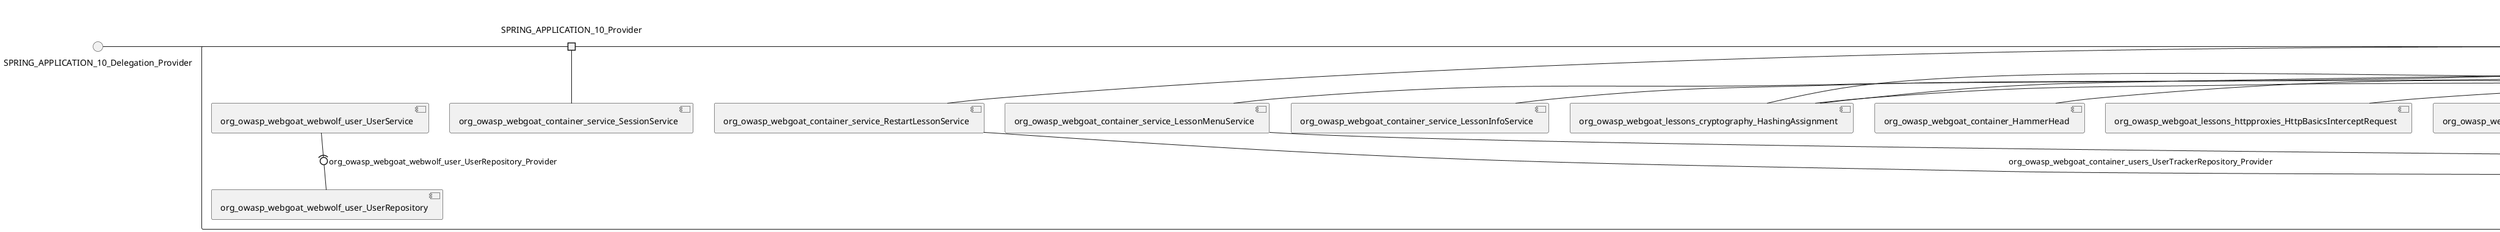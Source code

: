@startuml
skinparam fixCircleLabelOverlapping true
skinparam componentStyle uml2
() SPRING_APPLICATION_10_Delegation_Provider
() SPRING_APPLICATION_11_Delegation_Provider
() SPRING_APPLICATION_12_Delegation_Provider
() SPRING_APPLICATION_13_Delegation_Provider
() SPRING_APPLICATION_14_Delegation_Provider
() SPRING_APPLICATION_15_Delegation_Provider
() SPRING_APPLICATION_16_Delegation_Provider
() SPRING_APPLICATION_2_Delegation_Provider
() SPRING_APPLICATION_3_Delegation_Provider
() SPRING_APPLICATION_4_Delegation_Provider
() SPRING_APPLICATION_5_Delegation_Provider
() SPRING_APPLICATION_6_Delegation_Provider
() SPRING_APPLICATION_7_Delegation_Provider
() SPRING_APPLICATION_8_Delegation_Provider
() SPRING_APPLICATION_9_Delegation_Provider
() SPRING_APPLICATION_BypassRestrictions_FieldRestrictions_POST_Delegation_Provider
() SPRING_APPLICATION_BypassRestrictions_frontendValidation_POST_Delegation_Provider
() SPRING_APPLICATION_ChromeDevTools_dummy_POST_Delegation_Provider
() SPRING_APPLICATION_ChromeDevTools_network_POST_Delegation_Provider
() SPRING_APPLICATION_CrossSiteScriptingStored_stored_xss_POST_Delegation_Provider
() SPRING_APPLICATION_CrossSiteScriptingStored_stored_xss_follow_up_POST_Delegation_Provider
() SPRING_APPLICATION_CrossSiteScripting_attack1_POST_Delegation_Provider
() SPRING_APPLICATION_CrossSiteScripting_attack3_POST_Delegation_Provider
() SPRING_APPLICATION_CrossSiteScripting_attack4_POST_Delegation_Provider
() SPRING_APPLICATION_CrossSiteScripting_attack5a_GET_Delegation_Provider
() SPRING_APPLICATION_CrossSiteScripting_attack6a_POST_Delegation_Provider
() SPRING_APPLICATION_CrossSiteScripting_dom_follow_up_POST_Delegation_Provider
() SPRING_APPLICATION_CrossSiteScripting_phone_home_xss_POST_Delegation_Provider
() SPRING_APPLICATION_CrossSiteScripting_quiz_GET_POST_Delegation_Provider
() SPRING_APPLICATION_Delegation_Provider
() SPRING_APPLICATION_GET_10_Delegation_Provider
() SPRING_APPLICATION_GET_11_Delegation_Provider
() SPRING_APPLICATION_GET_2_Delegation_Provider
() SPRING_APPLICATION_GET_3_Delegation_Provider
() SPRING_APPLICATION_GET_4_Delegation_Provider
() SPRING_APPLICATION_GET_5_Delegation_Provider
() SPRING_APPLICATION_GET_6_Delegation_Provider
() SPRING_APPLICATION_GET_7_Delegation_Provider
() SPRING_APPLICATION_GET_8_Delegation_Provider
() SPRING_APPLICATION_GET_9_Delegation_Provider
() SPRING_APPLICATION_GET_Delegation_Provider
() SPRING_APPLICATION_HtmlTampering_task_POST_Delegation_Provider
() SPRING_APPLICATION_HttpBasics_attack1_POST_Delegation_Provider
() SPRING_APPLICATION_HttpBasics_attack2_POST_Delegation_Provider
() SPRING_APPLICATION_IDOR_diff_attributes_POST_Delegation_Provider
() SPRING_APPLICATION_IDOR_login_POST_Delegation_Provider
() SPRING_APPLICATION_IDOR_profile_alt_path_POST_Delegation_Provider
() SPRING_APPLICATION_InsecureDeserialization_task_POST_Delegation_Provider
() SPRING_APPLICATION_InsecureLogin_Delegation_Provider
() SPRING_APPLICATION_JWT_decode_POST_Delegation_Provider
() SPRING_APPLICATION_JWT_jku_Delegation_Provider
() SPRING_APPLICATION_JWT_kid_Delegation_Provider
() SPRING_APPLICATION_JWT_quiz_GET_POST_Delegation_Provider
() SPRING_APPLICATION_JWT_refresh_Delegation_Provider
() SPRING_APPLICATION_JWT_secret_POST_Delegation_Provider
() SPRING_APPLICATION_JWT_votings_Delegation_Provider
() SPRING_APPLICATION_LogSpoofing_log_bleeding_POST_Delegation_Provider
() SPRING_APPLICATION_LogSpoofing_log_spoofing_POST_Delegation_Provider
() SPRING_APPLICATION_POST_10_Delegation_Provider
() SPRING_APPLICATION_POST_11_Delegation_Provider
() SPRING_APPLICATION_POST_12_Delegation_Provider
() SPRING_APPLICATION_POST_13_Delegation_Provider
() SPRING_APPLICATION_POST_14_Delegation_Provider
() SPRING_APPLICATION_POST_15_Delegation_Provider
() SPRING_APPLICATION_POST_16_Delegation_Provider
() SPRING_APPLICATION_POST_17_Delegation_Provider
() SPRING_APPLICATION_POST_18_Delegation_Provider
() SPRING_APPLICATION_POST_2_Delegation_Provider
() SPRING_APPLICATION_POST_3_Delegation_Provider
() SPRING_APPLICATION_POST_4_Delegation_Provider
() SPRING_APPLICATION_POST_5_Delegation_Provider
() SPRING_APPLICATION_POST_6_Delegation_Provider
() SPRING_APPLICATION_POST_7_Delegation_Provider
() SPRING_APPLICATION_POST_8_Delegation_Provider
() SPRING_APPLICATION_POST_9_Delegation_Provider
() SPRING_APPLICATION_POST_Delegation_Provider
() SPRING_APPLICATION_PUT_Delegation_Provider
() SPRING_APPLICATION_PasswordReset_ForgotPassword_create_password_reset_link_POST_Delegation_Provider
() SPRING_APPLICATION_PasswordReset_SecurityQuestions_POST_Delegation_Provider
() SPRING_APPLICATION_PasswordReset_reset_Delegation_Provider
() SPRING_APPLICATION_PasswordReset_simple_mail_reset_POST_Delegation_Provider
() SPRING_APPLICATION_PathTraversal_profile_picture_GET_Delegation_Provider
() SPRING_APPLICATION_PathTraversal_profile_picture_fix_GET_Delegation_Provider
() SPRING_APPLICATION_PathTraversal_profile_upload_POST_Delegation_Provider
() SPRING_APPLICATION_PathTraversal_profile_upload_fix_POST_Delegation_Provider
() SPRING_APPLICATION_PathTraversal_profile_upload_remove_user_input_POST_Delegation_Provider
() SPRING_APPLICATION_PathTraversal_random_POST_Delegation_Provider
() SPRING_APPLICATION_PathTraversal_random_picture_GET_Delegation_Provider
() SPRING_APPLICATION_PathTraversal_zip_slip_Delegation_Provider
() SPRING_APPLICATION_SSRF_task1_POST_Delegation_Provider
() SPRING_APPLICATION_SSRF_task2_POST_Delegation_Provider
() SPRING_APPLICATION_SecurePasswords_assignment_POST_Delegation_Provider
() SPRING_APPLICATION_SqlInjectionAdvanced_attack6a_POST_Delegation_Provider
() SPRING_APPLICATION_SqlInjectionAdvanced_attack6b_POST_Delegation_Provider
() SPRING_APPLICATION_SqlInjectionAdvanced_challenge_Login_POST_Delegation_Provider
() SPRING_APPLICATION_SqlInjectionAdvanced_challenge_PUT_Delegation_Provider
() SPRING_APPLICATION_SqlInjectionAdvanced_quiz_GET_POST_Delegation_Provider
() SPRING_APPLICATION_SqlInjectionMitigations_attack10a_POST_Delegation_Provider
() SPRING_APPLICATION_SqlInjectionMitigations_attack10b_POST_Delegation_Provider
() SPRING_APPLICATION_SqlInjectionMitigations_attack12a_POST_Delegation_Provider
() SPRING_APPLICATION_SqlInjectionMitigations_servers_GET_Delegation_Provider
() SPRING_APPLICATION_SqlInjection_assignment5a_POST_Delegation_Provider
() SPRING_APPLICATION_SqlInjection_assignment5b_POST_Delegation_Provider
() SPRING_APPLICATION_SqlInjection_attack10_POST_Delegation_Provider
() SPRING_APPLICATION_SqlInjection_attack2_POST_Delegation_Provider
() SPRING_APPLICATION_SqlInjection_attack3_POST_Delegation_Provider
() SPRING_APPLICATION_SqlInjection_attack4_POST_Delegation_Provider
() SPRING_APPLICATION_SqlInjection_attack5_POST_Delegation_Provider
() SPRING_APPLICATION_SqlInjection_attack8_POST_Delegation_Provider
() SPRING_APPLICATION_SqlInjection_attack9_POST_Delegation_Provider
() SPRING_APPLICATION_SqlOnlyInputValidationOnKeywords_attack_POST_Delegation_Provider
() SPRING_APPLICATION_SqlOnlyInputValidation_attack_POST_Delegation_Provider
() SPRING_APPLICATION_VulnerableComponents_attack1_POST_Delegation_Provider
() SPRING_APPLICATION_WebWolf_GET_Delegation_Provider
() SPRING_APPLICATION_WebWolf_landing_Delegation_Provider
() SPRING_APPLICATION_WebWolf_mail_Delegation_Provider
() SPRING_APPLICATION_challenge_1_POST_Delegation_Provider
() SPRING_APPLICATION_challenge_5_POST_Delegation_Provider
() SPRING_APPLICATION_challenge_7_Delegation_Provider
() SPRING_APPLICATION_challenge_8_Delegation_Provider
() SPRING_APPLICATION_challenge_logo_Delegation_Provider
() SPRING_APPLICATION_cia_quiz_GET_POST_Delegation_Provider
() SPRING_APPLICATION_clientSideFiltering_attack1_POST_Delegation_Provider
() SPRING_APPLICATION_clientSideFiltering_challenge_store_coupons_GET_Delegation_Provider
() SPRING_APPLICATION_clientSideFiltering_getItForFree_POST_Delegation_Provider
() SPRING_APPLICATION_clientSideFiltering_salaries_GET_Delegation_Provider
() SPRING_APPLICATION_crypto_encoding_basic_auth_POST_Delegation_Provider
() SPRING_APPLICATION_crypto_encoding_xor_POST_Delegation_Provider
() SPRING_APPLICATION_crypto_hashing_POST_Delegation_Provider
() SPRING_APPLICATION_crypto_secure_defaults_POST_Delegation_Provider
() SPRING_APPLICATION_crypto_signing_verify_POST_Delegation_Provider
() SPRING_APPLICATION_csrf_feedback_message_POST_Delegation_Provider
() SPRING_APPLICATION_csrf_review_POST_Delegation_Provider
() SPRING_APPLICATION_files_GET_Delegation_Provider
() SPRING_APPLICATION_fileupload_POST_Delegation_Provider
() SPRING_APPLICATION_jwt_Delegation_Provider
() SPRING_APPLICATION_landing_Delegation_Provider
() SPRING_APPLICATION_lesson_template_Delegation_Provider
() SPRING_APPLICATION_login_oauth_mvc_GET_Delegation_Provider
() SPRING_APPLICATION_mail_DELETE_GET_POST_Delegation_Provider
() SPRING_APPLICATION_register_mvc_POST_Delegation_Provider
() SPRING_APPLICATION_registration_GET_Delegation_Provider
() SPRING_APPLICATION_requests_GET_Delegation_Provider
() SPRING_APPLICATION_scoreboard_data_GET_Delegation_Provider
() SPRING_APPLICATION_server_directory_GET_Delegation_Provider
() SPRING_APPLICATION_service_debug_labels_mvc_Delegation_Provider
() SPRING_APPLICATION_service_lessonoverview_mvc_Delegation_Provider
() SPRING_APPLICATION_xxe_comments_GET_Delegation_Provider
rectangle System {
[org_owasp_webgoat_container_HammerHead] [[webgoat-webgoat.repository#_o-WkUiYGEe-NUf7Gi0VaoA]]
[org_owasp_webgoat_container_WebWolfRedirect] [[webgoat-webgoat.repository#_o-WkUiYGEe-NUf7Gi0VaoA]]
[org_owasp_webgoat_container_controller_StartLesson] [[webgoat-webgoat.repository#_o-WkUiYGEe-NUf7Gi0VaoA]]
[org_owasp_webgoat_container_controller_Welcome] [[webgoat-webgoat.repository#_o-WkUiYGEe-NUf7Gi0VaoA]]
[org_owasp_webgoat_container_i18n_PluginMessages_Provider] [[webgoat-webgoat.repository#_o-WkUiYGEe-NUf7Gi0VaoA]]
[org_owasp_webgoat_container_service_EnvironmentService] [[webgoat-webgoat.repository#_o-WkUiYGEe-NUf7Gi0VaoA]]
[org_owasp_webgoat_container_service_HintService] [[webgoat-webgoat.repository#_o-WkUiYGEe-NUf7Gi0VaoA]]
[org_owasp_webgoat_container_service_LabelDebugService] [[webgoat-webgoat.repository#_o-WkUiYGEe-NUf7Gi0VaoA]]
[org_owasp_webgoat_container_service_LabelService] [[webgoat-webgoat.repository#_o-WkUiYGEe-NUf7Gi0VaoA]]
[org_owasp_webgoat_container_service_LessonInfoService] [[webgoat-webgoat.repository#_o-WkUiYGEe-NUf7Gi0VaoA]]
[org_owasp_webgoat_container_service_LessonMenuService] [[webgoat-webgoat.repository#_o-WkUiYGEe-NUf7Gi0VaoA]]
[org_owasp_webgoat_container_service_LessonProgressService] [[webgoat-webgoat.repository#_o-WkUiYGEe-NUf7Gi0VaoA]]
[org_owasp_webgoat_container_service_LessonTitleService] [[webgoat-webgoat.repository#_o-WkUiYGEe-NUf7Gi0VaoA]]
[org_owasp_webgoat_container_service_ReportCardService] [[webgoat-webgoat.repository#_o-WkUiYGEe-NUf7Gi0VaoA]]
[org_owasp_webgoat_container_service_RestartLessonService] [[webgoat-webgoat.repository#_o-WkUiYGEe-NUf7Gi0VaoA]]
[org_owasp_webgoat_container_service_SessionService] [[webgoat-webgoat.repository#_o-WkUiYGEe-NUf7Gi0VaoA]]
[org_owasp_webgoat_container_session_UserSessionData_Provider] [[webgoat-webgoat.repository#_o-WkUiYGEe-NUf7Gi0VaoA]]
[org_owasp_webgoat_container_session_WebSession_Provider] [[webgoat-webgoat.repository#_o-WkUiYGEe-NUf7Gi0VaoA]]
[org_owasp_webgoat_container_users_RegistrationController] [[webgoat-webgoat.repository#_o-WkUiYGEe-NUf7Gi0VaoA]]
[org_owasp_webgoat_container_users_Scoreboard] [[webgoat-webgoat.repository#_o-WkUiYGEe-NUf7Gi0VaoA]]
[org_owasp_webgoat_container_users_UserRepository] [[webgoat-webgoat.repository#_o-WkUiYGEe-NUf7Gi0VaoA]]
[org_owasp_webgoat_container_users_UserService] [[webgoat-webgoat.repository#_o-WkUiYGEe-NUf7Gi0VaoA]]
[org_owasp_webgoat_container_users_UserTrackerRepository] [[webgoat-webgoat.repository#_o-WkUiYGEe-NUf7Gi0VaoA]]
[org_owasp_webgoat_lessons_authbypass_VerifyAccount] [[webgoat-webgoat.repository#_o-WkUiYGEe-NUf7Gi0VaoA]]
[org_owasp_webgoat_lessons_bypassrestrictions_BypassRestrictionsFieldRestrictions] [[webgoat-webgoat.repository#_o-WkUiYGEe-NUf7Gi0VaoA]]
[org_owasp_webgoat_lessons_bypassrestrictions_BypassRestrictionsFrontendValidation] [[webgoat-webgoat.repository#_o-WkUiYGEe-NUf7Gi0VaoA]]
[org_owasp_webgoat_lessons_challenges_FlagController] [[webgoat-webgoat.repository#_o-WkUiYGEe-NUf7Gi0VaoA]]
[org_owasp_webgoat_lessons_challenges_challenge1_Assignment1] [[webgoat-webgoat.repository#_o-WkUiYGEe-NUf7Gi0VaoA]]
[org_owasp_webgoat_lessons_challenges_challenge1_ImageServlet] [[webgoat-webgoat.repository#_o-WkUiYGEe-NUf7Gi0VaoA]]
[org_owasp_webgoat_lessons_challenges_challenge5_Assignment5] [[webgoat-webgoat.repository#_o-WkUiYGEe-NUf7Gi0VaoA]]
[org_owasp_webgoat_lessons_challenges_challenge7_Assignment7] [[webgoat-webgoat.repository#_o-WkUiYGEe-NUf7Gi0VaoA]]
[org_owasp_webgoat_lessons_challenges_challenge8_Assignment8] [[webgoat-webgoat.repository#_o-WkUiYGEe-NUf7Gi0VaoA]]
[org_owasp_webgoat_lessons_chromedevtools_NetworkDummy] [[webgoat-webgoat.repository#_o-WkUiYGEe-NUf7Gi0VaoA]]
[org_owasp_webgoat_lessons_chromedevtools_NetworkLesson] [[webgoat-webgoat.repository#_o-WkUiYGEe-NUf7Gi0VaoA]]
[org_owasp_webgoat_lessons_cia_CIAQuiz] [[webgoat-webgoat.repository#_o-WkUiYGEe-NUf7Gi0VaoA]]
[org_owasp_webgoat_lessons_clientsidefiltering_ClientSideFilteringAssignment] [[webgoat-webgoat.repository#_o-WkUiYGEe-NUf7Gi0VaoA]]
[org_owasp_webgoat_lessons_clientsidefiltering_ClientSideFilteringFreeAssignment] [[webgoat-webgoat.repository#_o-WkUiYGEe-NUf7Gi0VaoA]]
[org_owasp_webgoat_lessons_clientsidefiltering_Salaries] [[webgoat-webgoat.repository#_o-WkUiYGEe-NUf7Gi0VaoA]]
[org_owasp_webgoat_lessons_clientsidefiltering_ShopEndpoint] [[webgoat-webgoat.repository#_o-WkUiYGEe-NUf7Gi0VaoA]]
[org_owasp_webgoat_lessons_cryptography_EncodingAssignment] [[webgoat-webgoat.repository#_o-WkUiYGEe-NUf7Gi0VaoA]]
[org_owasp_webgoat_lessons_cryptography_HashingAssignment] [[webgoat-webgoat.repository#_o-WkUiYGEe-NUf7Gi0VaoA]]
[org_owasp_webgoat_lessons_cryptography_SecureDefaultsAssignment] [[webgoat-webgoat.repository#_o-WkUiYGEe-NUf7Gi0VaoA]]
[org_owasp_webgoat_lessons_cryptography_SigningAssignment] [[webgoat-webgoat.repository#_o-WkUiYGEe-NUf7Gi0VaoA]]
[org_owasp_webgoat_lessons_cryptography_XOREncodingAssignment] [[webgoat-webgoat.repository#_o-WkUiYGEe-NUf7Gi0VaoA]]
[org_owasp_webgoat_lessons_csrf_CSRFConfirmFlag1] [[webgoat-webgoat.repository#_o-WkUiYGEe-NUf7Gi0VaoA]]
[org_owasp_webgoat_lessons_csrf_CSRFFeedback] [[webgoat-webgoat.repository#_o-WkUiYGEe-NUf7Gi0VaoA]]
[org_owasp_webgoat_lessons_csrf_CSRFGetFlag] [[webgoat-webgoat.repository#_o-WkUiYGEe-NUf7Gi0VaoA]]
[org_owasp_webgoat_lessons_csrf_CSRFLogin] [[webgoat-webgoat.repository#_o-WkUiYGEe-NUf7Gi0VaoA]]
[org_owasp_webgoat_lessons_csrf_ForgedReviews] [[webgoat-webgoat.repository#_o-WkUiYGEe-NUf7Gi0VaoA]]
[org_owasp_webgoat_lessons_csrf_ObjectMapper_Provider] [[webgoat-webgoat.repository#_o-WkUiYGEe-NUf7Gi0VaoA]]
[org_owasp_webgoat_lessons_deserialization_InsecureDeserializationTask] [[webgoat-webgoat.repository#_o-WkUiYGEe-NUf7Gi0VaoA]]
[org_owasp_webgoat_lessons_hijacksession_HijackSessionAssignment] [[webgoat-webgoat.repository#_o-WkUiYGEe-NUf7Gi0VaoA]]
[org_owasp_webgoat_lessons_hijacksession_cas_HijackSessionAuthenticationProvider] [[webgoat-webgoat.repository#_o-WkUiYGEe-NUf7Gi0VaoA]]
[org_owasp_webgoat_lessons_htmltampering_HtmlTamperingTask] [[webgoat-webgoat.repository#_o-WkUiYGEe-NUf7Gi0VaoA]]
[org_owasp_webgoat_lessons_httpbasics_HttpBasicsLesson] [[webgoat-webgoat.repository#_o-WkUiYGEe-NUf7Gi0VaoA]]
[org_owasp_webgoat_lessons_httpbasics_HttpBasicsQuiz] [[webgoat-webgoat.repository#_o-WkUiYGEe-NUf7Gi0VaoA]]
[org_owasp_webgoat_lessons_httpproxies_HttpBasicsInterceptRequest] [[webgoat-webgoat.repository#_o-WkUiYGEe-NUf7Gi0VaoA]]
[org_owasp_webgoat_lessons_idor_IDORDiffAttributes] [[webgoat-webgoat.repository#_o-WkUiYGEe-NUf7Gi0VaoA]]
[org_owasp_webgoat_lessons_idor_IDOREditOtherProfile] [[webgoat-webgoat.repository#_o-WkUiYGEe-NUf7Gi0VaoA]]
[org_owasp_webgoat_lessons_idor_IDORLogin] [[webgoat-webgoat.repository#_o-WkUiYGEe-NUf7Gi0VaoA]]
[org_owasp_webgoat_lessons_idor_IDORViewOtherProfile] [[webgoat-webgoat.repository#_o-WkUiYGEe-NUf7Gi0VaoA]]
[org_owasp_webgoat_lessons_idor_IDORViewOwnProfile] [[webgoat-webgoat.repository#_o-WkUiYGEe-NUf7Gi0VaoA]]
[org_owasp_webgoat_lessons_idor_IDORViewOwnProfileAltUrl] [[webgoat-webgoat.repository#_o-WkUiYGEe-NUf7Gi0VaoA]]
[org_owasp_webgoat_lessons_insecurelogin_InsecureLoginTask] [[webgoat-webgoat.repository#_o-WkUiYGEe-NUf7Gi0VaoA]]
[org_owasp_webgoat_lessons_jwt_JWTDecodeEndpoint] [[webgoat-webgoat.repository#_o-WkUiYGEe-NUf7Gi0VaoA]]
[org_owasp_webgoat_lessons_jwt_JWTQuiz] [[webgoat-webgoat.repository#_o-WkUiYGEe-NUf7Gi0VaoA]]
[org_owasp_webgoat_lessons_jwt_JWTRefreshEndpoint] [[webgoat-webgoat.repository#_o-WkUiYGEe-NUf7Gi0VaoA]]
[org_owasp_webgoat_lessons_jwt_JWTSecretKeyEndpoint] [[webgoat-webgoat.repository#_o-WkUiYGEe-NUf7Gi0VaoA]]
[org_owasp_webgoat_lessons_jwt_JWTVotesEndpoint] [[webgoat-webgoat.repository#_o-WkUiYGEe-NUf7Gi0VaoA]]
[org_owasp_webgoat_lessons_jwt_claimmisuse_JWTHeaderJKUEndpoint] [[webgoat-webgoat.repository#_o-WkUiYGEe-NUf7Gi0VaoA]]
[org_owasp_webgoat_lessons_jwt_claimmisuse_JWTHeaderKIDEndpoint] [[webgoat-webgoat.repository#_o-WkUiYGEe-NUf7Gi0VaoA]]
[org_owasp_webgoat_lessons_lessontemplate_SampleAttack] [[webgoat-webgoat.repository#_o-WkUiYGEe-NUf7Gi0VaoA]]
[org_owasp_webgoat_lessons_logging_LogBleedingTask] [[webgoat-webgoat.repository#_o-WkUiYGEe-NUf7Gi0VaoA]]
[org_owasp_webgoat_lessons_logging_LogSpoofingTask] [[webgoat-webgoat.repository#_o-WkUiYGEe-NUf7Gi0VaoA]]
[org_owasp_webgoat_lessons_missingac_MissingFunctionACHiddenMenus] [[webgoat-webgoat.repository#_o-WkUiYGEe-NUf7Gi0VaoA]]
[org_owasp_webgoat_lessons_missingac_MissingFunctionACUsers] [[webgoat-webgoat.repository#_o-WkUiYGEe-NUf7Gi0VaoA]]
[org_owasp_webgoat_lessons_missingac_MissingFunctionACYourHash] [[webgoat-webgoat.repository#_o-WkUiYGEe-NUf7Gi0VaoA]]
[org_owasp_webgoat_lessons_missingac_MissingFunctionACYourHashAdmin] [[webgoat-webgoat.repository#_o-WkUiYGEe-NUf7Gi0VaoA]]
[org_owasp_webgoat_lessons_passwordreset_QuestionsAssignment] [[webgoat-webgoat.repository#_o-WkUiYGEe-NUf7Gi0VaoA]]
[org_owasp_webgoat_lessons_passwordreset_ResetLinkAssignment] [[webgoat-webgoat.repository#_o-WkUiYGEe-NUf7Gi0VaoA]]
[org_owasp_webgoat_lessons_passwordreset_ResetLinkAssignmentForgotPassword] [[webgoat-webgoat.repository#_o-WkUiYGEe-NUf7Gi0VaoA]]
[org_owasp_webgoat_lessons_passwordreset_SecurityQuestionAssignment] [[webgoat-webgoat.repository#_o-WkUiYGEe-NUf7Gi0VaoA]]
[org_owasp_webgoat_lessons_passwordreset_SimpleMailAssignment] [[webgoat-webgoat.repository#_o-WkUiYGEe-NUf7Gi0VaoA]]
[org_owasp_webgoat_lessons_passwordreset_TriedQuestions] [[webgoat-webgoat.repository#_o-WkUiYGEe-NUf7Gi0VaoA]]
[org_owasp_webgoat_lessons_pathtraversal_ProfileUpload] [[webgoat-webgoat.repository#_o-WkUiYGEe-NUf7Gi0VaoA]]
[org_owasp_webgoat_lessons_pathtraversal_ProfileUploadFix] [[webgoat-webgoat.repository#_o-WkUiYGEe-NUf7Gi0VaoA]]
[org_owasp_webgoat_lessons_pathtraversal_ProfileUploadRemoveUserInput] [[webgoat-webgoat.repository#_o-WkUiYGEe-NUf7Gi0VaoA]]
[org_owasp_webgoat_lessons_pathtraversal_ProfileUploadRetrieval] [[webgoat-webgoat.repository#_o-WkUiYGEe-NUf7Gi0VaoA]]
[org_owasp_webgoat_lessons_pathtraversal_ProfileZipSlip] [[webgoat-webgoat.repository#_o-WkUiYGEe-NUf7Gi0VaoA]]
[org_owasp_webgoat_lessons_securepasswords_SecurePasswordsAssignment] [[webgoat-webgoat.repository#_o-WkUiYGEe-NUf7Gi0VaoA]]
[org_owasp_webgoat_lessons_spoofcookie_SpoofCookieAssignment] [[webgoat-webgoat.repository#_o-WkUiYGEe-NUf7Gi0VaoA]]
[org_owasp_webgoat_lessons_sqlinjection_advanced_SqlInjectionChallenge] [[webgoat-webgoat.repository#_o-WkUiYGEe-NUf7Gi0VaoA]]
[org_owasp_webgoat_lessons_sqlinjection_advanced_SqlInjectionChallengeLogin] [[webgoat-webgoat.repository#_o-WkUiYGEe-NUf7Gi0VaoA]]
[org_owasp_webgoat_lessons_sqlinjection_advanced_SqlInjectionLesson6a] [[webgoat-webgoat.repository#_o-WkUiYGEe-NUf7Gi0VaoA]]
[org_owasp_webgoat_lessons_sqlinjection_advanced_SqlInjectionLesson6b] [[webgoat-webgoat.repository#_o-WkUiYGEe-NUf7Gi0VaoA]]
[org_owasp_webgoat_lessons_sqlinjection_advanced_SqlInjectionQuiz] [[webgoat-webgoat.repository#_o-WkUiYGEe-NUf7Gi0VaoA]]
[org_owasp_webgoat_lessons_sqlinjection_introduction_SqlInjectionLesson10] [[webgoat-webgoat.repository#_o-WkUiYGEe-NUf7Gi0VaoA]]
[org_owasp_webgoat_lessons_sqlinjection_introduction_SqlInjectionLesson2] [[webgoat-webgoat.repository#_o-WkUiYGEe-NUf7Gi0VaoA]]
[org_owasp_webgoat_lessons_sqlinjection_introduction_SqlInjectionLesson3] [[webgoat-webgoat.repository#_o-WkUiYGEe-NUf7Gi0VaoA]]
[org_owasp_webgoat_lessons_sqlinjection_introduction_SqlInjectionLesson4] [[webgoat-webgoat.repository#_o-WkUiYGEe-NUf7Gi0VaoA]]
[org_owasp_webgoat_lessons_sqlinjection_introduction_SqlInjectionLesson5] [[webgoat-webgoat.repository#_o-WkUiYGEe-NUf7Gi0VaoA]]
[org_owasp_webgoat_lessons_sqlinjection_introduction_SqlInjectionLesson5a] [[webgoat-webgoat.repository#_o-WkUiYGEe-NUf7Gi0VaoA]]
[org_owasp_webgoat_lessons_sqlinjection_introduction_SqlInjectionLesson5b] [[webgoat-webgoat.repository#_o-WkUiYGEe-NUf7Gi0VaoA]]
[org_owasp_webgoat_lessons_sqlinjection_introduction_SqlInjectionLesson8] [[webgoat-webgoat.repository#_o-WkUiYGEe-NUf7Gi0VaoA]]
[org_owasp_webgoat_lessons_sqlinjection_introduction_SqlInjectionLesson9] [[webgoat-webgoat.repository#_o-WkUiYGEe-NUf7Gi0VaoA]]
[org_owasp_webgoat_lessons_sqlinjection_mitigation_Servers] [[webgoat-webgoat.repository#_o-WkUiYGEe-NUf7Gi0VaoA]]
[org_owasp_webgoat_lessons_sqlinjection_mitigation_SqlInjectionLesson10a] [[webgoat-webgoat.repository#_o-WkUiYGEe-NUf7Gi0VaoA]]
[org_owasp_webgoat_lessons_sqlinjection_mitigation_SqlInjectionLesson10b] [[webgoat-webgoat.repository#_o-WkUiYGEe-NUf7Gi0VaoA]]
[org_owasp_webgoat_lessons_sqlinjection_mitigation_SqlInjectionLesson13] [[webgoat-webgoat.repository#_o-WkUiYGEe-NUf7Gi0VaoA]]
[org_owasp_webgoat_lessons_sqlinjection_mitigation_SqlOnlyInputValidation] [[webgoat-webgoat.repository#_o-WkUiYGEe-NUf7Gi0VaoA]]
[org_owasp_webgoat_lessons_sqlinjection_mitigation_SqlOnlyInputValidationOnKeywords] [[webgoat-webgoat.repository#_o-WkUiYGEe-NUf7Gi0VaoA]]
[org_owasp_webgoat_lessons_ssrf_SSRFTask1] [[webgoat-webgoat.repository#_o-WkUiYGEe-NUf7Gi0VaoA]]
[org_owasp_webgoat_lessons_ssrf_SSRFTask2] [[webgoat-webgoat.repository#_o-WkUiYGEe-NUf7Gi0VaoA]]
[org_owasp_webgoat_lessons_vulnerablecomponents_VulnerableComponentsLesson] [[webgoat-webgoat.repository#_o-WkUiYGEe-NUf7Gi0VaoA]]
[org_owasp_webgoat_lessons_webwolfintroduction_LandingAssignment] [[webgoat-webgoat.repository#_o-WkUiYGEe-NUf7Gi0VaoA]]
[org_owasp_webgoat_lessons_webwolfintroduction_MailAssignment] [[webgoat-webgoat.repository#_o-WkUiYGEe-NUf7Gi0VaoA]]
[org_owasp_webgoat_lessons_xss_CrossSiteScriptingLesson1] [[webgoat-webgoat.repository#_o-WkUiYGEe-NUf7Gi0VaoA]]
[org_owasp_webgoat_lessons_xss_CrossSiteScriptingLesson3] [[webgoat-webgoat.repository#_o-WkUiYGEe-NUf7Gi0VaoA]]
[org_owasp_webgoat_lessons_xss_CrossSiteScriptingLesson4] [[webgoat-webgoat.repository#_o-WkUiYGEe-NUf7Gi0VaoA]]
[org_owasp_webgoat_lessons_xss_CrossSiteScriptingLesson5a] [[webgoat-webgoat.repository#_o-WkUiYGEe-NUf7Gi0VaoA]]
[org_owasp_webgoat_lessons_xss_CrossSiteScriptingLesson6a] [[webgoat-webgoat.repository#_o-WkUiYGEe-NUf7Gi0VaoA]]
[org_owasp_webgoat_lessons_xss_CrossSiteScriptingQuiz] [[webgoat-webgoat.repository#_o-WkUiYGEe-NUf7Gi0VaoA]]
[org_owasp_webgoat_lessons_xss_DOMCrossSiteScripting] [[webgoat-webgoat.repository#_o-WkUiYGEe-NUf7Gi0VaoA]]
[org_owasp_webgoat_lessons_xss_DOMCrossSiteScriptingVerifier] [[webgoat-webgoat.repository#_o-WkUiYGEe-NUf7Gi0VaoA]]
[org_owasp_webgoat_lessons_xss_stored_StoredCrossSiteScriptingVerifier] [[webgoat-webgoat.repository#_o-WkUiYGEe-NUf7Gi0VaoA]]
[org_owasp_webgoat_lessons_xss_stored_StoredXssComments] [[webgoat-webgoat.repository#_o-WkUiYGEe-NUf7Gi0VaoA]]
[org_owasp_webgoat_lessons_xxe_BlindSendFileAssignment] [[webgoat-webgoat.repository#_o-WkUiYGEe-NUf7Gi0VaoA]]
[org_owasp_webgoat_lessons_xxe_CommentsCache] [[webgoat-webgoat.repository#_o-WkUiYGEe-NUf7Gi0VaoA]]
[org_owasp_webgoat_lessons_xxe_CommentsEndpoint] [[webgoat-webgoat.repository#_o-WkUiYGEe-NUf7Gi0VaoA]]
[org_owasp_webgoat_lessons_xxe_ContentTypeAssignment] [[webgoat-webgoat.repository#_o-WkUiYGEe-NUf7Gi0VaoA]]
[org_owasp_webgoat_lessons_xxe_SimpleXXE] [[webgoat-webgoat.repository#_o-WkUiYGEe-NUf7Gi0VaoA]]
[org_owasp_webgoat_webwolf_FileServer] [[webgoat-webgoat.repository#_o-WkUiYGEe-NUf7Gi0VaoA]]
[org_owasp_webgoat_webwolf_jwt_JWTController] [[webgoat-webgoat.repository#_o-WkUiYGEe-NUf7Gi0VaoA]]
[org_owasp_webgoat_webwolf_mailbox_MailboxController] [[webgoat-webgoat.repository#_o-WkUiYGEe-NUf7Gi0VaoA]]
[org_owasp_webgoat_webwolf_mailbox_MailboxRepository] [[webgoat-webgoat.repository#_o-WkUiYGEe-NUf7Gi0VaoA]]
[org_owasp_webgoat_webwolf_requests_LandingPage] [[webgoat-webgoat.repository#_o-WkUiYGEe-NUf7Gi0VaoA]]
[org_owasp_webgoat_webwolf_requests_Requests] [[webgoat-webgoat.repository#_o-WkUiYGEe-NUf7Gi0VaoA]]
[org_owasp_webgoat_webwolf_user_UserRepository] [[webgoat-webgoat.repository#_o-WkUiYGEe-NUf7Gi0VaoA]]
[org_owasp_webgoat_webwolf_user_UserService] [[webgoat-webgoat.repository#_o-WkUiYGEe-NUf7Gi0VaoA]]
port SPRING_APPLICATION_10_Provider
SPRING_APPLICATION_10_Delegation_Provider - SPRING_APPLICATION_10_Provider
SPRING_APPLICATION_10_Provider - [org_owasp_webgoat_container_service_SessionService]
port SPRING_APPLICATION_11_Provider
SPRING_APPLICATION_11_Delegation_Provider - SPRING_APPLICATION_11_Provider
SPRING_APPLICATION_11_Provider - [org_owasp_webgoat_lessons_cryptography_HashingAssignment]
port SPRING_APPLICATION_12_Provider
SPRING_APPLICATION_12_Delegation_Provider - SPRING_APPLICATION_12_Provider
SPRING_APPLICATION_12_Provider - [org_owasp_webgoat_container_service_RestartLessonService]
port SPRING_APPLICATION_13_Provider
SPRING_APPLICATION_13_Delegation_Provider - SPRING_APPLICATION_13_Provider
SPRING_APPLICATION_13_Provider - [org_owasp_webgoat_container_service_LessonMenuService]
port SPRING_APPLICATION_14_Provider
SPRING_APPLICATION_14_Delegation_Provider - SPRING_APPLICATION_14_Provider
SPRING_APPLICATION_14_Provider - [org_owasp_webgoat_container_service_LessonInfoService]
port SPRING_APPLICATION_15_Provider
SPRING_APPLICATION_15_Delegation_Provider - SPRING_APPLICATION_15_Provider
SPRING_APPLICATION_15_Provider - [org_owasp_webgoat_container_service_LabelDebugService]
port SPRING_APPLICATION_16_Provider
SPRING_APPLICATION_16_Delegation_Provider - SPRING_APPLICATION_16_Provider
SPRING_APPLICATION_16_Provider - [org_owasp_webgoat_lessons_cryptography_HashingAssignment]
port SPRING_APPLICATION_2_Provider
SPRING_APPLICATION_2_Delegation_Provider - SPRING_APPLICATION_2_Provider
SPRING_APPLICATION_2_Provider - [org_owasp_webgoat_container_HammerHead]
port SPRING_APPLICATION_3_Provider
SPRING_APPLICATION_3_Delegation_Provider - SPRING_APPLICATION_3_Provider
SPRING_APPLICATION_3_Provider - [org_owasp_webgoat_lessons_httpproxies_HttpBasicsInterceptRequest]
port SPRING_APPLICATION_4_Provider
SPRING_APPLICATION_4_Delegation_Provider - SPRING_APPLICATION_4_Provider
SPRING_APPLICATION_4_Provider - [org_owasp_webgoat_lessons_jwt_JWTSecretKeyEndpoint]
port SPRING_APPLICATION_5_Provider
SPRING_APPLICATION_5_Delegation_Provider - SPRING_APPLICATION_5_Provider
SPRING_APPLICATION_5_Provider - [org_owasp_webgoat_webwolf_FileServer]
port SPRING_APPLICATION_6_Provider
SPRING_APPLICATION_6_Delegation_Provider - SPRING_APPLICATION_6_Provider
SPRING_APPLICATION_6_Provider - [org_owasp_webgoat_container_controller_StartLesson]
port SPRING_APPLICATION_7_Provider
SPRING_APPLICATION_7_Delegation_Provider - SPRING_APPLICATION_7_Provider
SPRING_APPLICATION_7_Provider - [org_owasp_webgoat_lessons_cryptography_SigningAssignment]
port SPRING_APPLICATION_8_Provider
SPRING_APPLICATION_8_Delegation_Provider - SPRING_APPLICATION_8_Provider
SPRING_APPLICATION_8_Provider - [org_owasp_webgoat_lessons_xxe_SimpleXXE]
port SPRING_APPLICATION_9_Provider
SPRING_APPLICATION_9_Delegation_Provider - SPRING_APPLICATION_9_Provider
SPRING_APPLICATION_9_Provider - [org_owasp_webgoat_container_service_LessonTitleService]
port SPRING_APPLICATION_BypassRestrictions_FieldRestrictions_POST_Provider
SPRING_APPLICATION_BypassRestrictions_FieldRestrictions_POST_Delegation_Provider - SPRING_APPLICATION_BypassRestrictions_FieldRestrictions_POST_Provider
SPRING_APPLICATION_BypassRestrictions_FieldRestrictions_POST_Provider - [org_owasp_webgoat_lessons_bypassrestrictions_BypassRestrictionsFieldRestrictions]
port SPRING_APPLICATION_BypassRestrictions_frontendValidation_POST_Provider
SPRING_APPLICATION_BypassRestrictions_frontendValidation_POST_Delegation_Provider - SPRING_APPLICATION_BypassRestrictions_frontendValidation_POST_Provider
SPRING_APPLICATION_BypassRestrictions_frontendValidation_POST_Provider - [org_owasp_webgoat_lessons_bypassrestrictions_BypassRestrictionsFrontendValidation]
port SPRING_APPLICATION_ChromeDevTools_dummy_POST_Provider
SPRING_APPLICATION_ChromeDevTools_dummy_POST_Delegation_Provider - SPRING_APPLICATION_ChromeDevTools_dummy_POST_Provider
SPRING_APPLICATION_ChromeDevTools_dummy_POST_Provider - [org_owasp_webgoat_lessons_chromedevtools_NetworkDummy]
port SPRING_APPLICATION_ChromeDevTools_network_POST_Provider
SPRING_APPLICATION_ChromeDevTools_network_POST_Delegation_Provider - SPRING_APPLICATION_ChromeDevTools_network_POST_Provider
SPRING_APPLICATION_ChromeDevTools_network_POST_Provider - [org_owasp_webgoat_lessons_chromedevtools_NetworkLesson]
port SPRING_APPLICATION_CrossSiteScriptingStored_stored_xss_POST_Provider
SPRING_APPLICATION_CrossSiteScriptingStored_stored_xss_POST_Delegation_Provider - SPRING_APPLICATION_CrossSiteScriptingStored_stored_xss_POST_Provider
SPRING_APPLICATION_CrossSiteScriptingStored_stored_xss_POST_Provider - [org_owasp_webgoat_lessons_xss_stored_StoredXssComments]
port SPRING_APPLICATION_CrossSiteScriptingStored_stored_xss_follow_up_POST_Provider
SPRING_APPLICATION_CrossSiteScriptingStored_stored_xss_follow_up_POST_Delegation_Provider - SPRING_APPLICATION_CrossSiteScriptingStored_stored_xss_follow_up_POST_Provider
SPRING_APPLICATION_CrossSiteScriptingStored_stored_xss_follow_up_POST_Provider - [org_owasp_webgoat_lessons_xss_stored_StoredCrossSiteScriptingVerifier]
port SPRING_APPLICATION_CrossSiteScripting_attack1_POST_Provider
SPRING_APPLICATION_CrossSiteScripting_attack1_POST_Delegation_Provider - SPRING_APPLICATION_CrossSiteScripting_attack1_POST_Provider
SPRING_APPLICATION_CrossSiteScripting_attack1_POST_Provider - [org_owasp_webgoat_lessons_xss_CrossSiteScriptingLesson1]
port SPRING_APPLICATION_CrossSiteScripting_attack3_POST_Provider
SPRING_APPLICATION_CrossSiteScripting_attack3_POST_Delegation_Provider - SPRING_APPLICATION_CrossSiteScripting_attack3_POST_Provider
SPRING_APPLICATION_CrossSiteScripting_attack3_POST_Provider - [org_owasp_webgoat_lessons_xss_CrossSiteScriptingLesson3]
port SPRING_APPLICATION_CrossSiteScripting_attack4_POST_Provider
SPRING_APPLICATION_CrossSiteScripting_attack4_POST_Delegation_Provider - SPRING_APPLICATION_CrossSiteScripting_attack4_POST_Provider
SPRING_APPLICATION_CrossSiteScripting_attack4_POST_Provider - [org_owasp_webgoat_lessons_xss_CrossSiteScriptingLesson4]
port SPRING_APPLICATION_CrossSiteScripting_attack5a_GET_Provider
SPRING_APPLICATION_CrossSiteScripting_attack5a_GET_Delegation_Provider - SPRING_APPLICATION_CrossSiteScripting_attack5a_GET_Provider
SPRING_APPLICATION_CrossSiteScripting_attack5a_GET_Provider - [org_owasp_webgoat_lessons_xss_CrossSiteScriptingLesson5a]
port SPRING_APPLICATION_CrossSiteScripting_attack6a_POST_Provider
SPRING_APPLICATION_CrossSiteScripting_attack6a_POST_Delegation_Provider - SPRING_APPLICATION_CrossSiteScripting_attack6a_POST_Provider
SPRING_APPLICATION_CrossSiteScripting_attack6a_POST_Provider - [org_owasp_webgoat_lessons_xss_CrossSiteScriptingLesson6a]
port SPRING_APPLICATION_CrossSiteScripting_dom_follow_up_POST_Provider
SPRING_APPLICATION_CrossSiteScripting_dom_follow_up_POST_Delegation_Provider - SPRING_APPLICATION_CrossSiteScripting_dom_follow_up_POST_Provider
SPRING_APPLICATION_CrossSiteScripting_dom_follow_up_POST_Provider - [org_owasp_webgoat_lessons_xss_DOMCrossSiteScriptingVerifier]
port SPRING_APPLICATION_CrossSiteScripting_phone_home_xss_POST_Provider
SPRING_APPLICATION_CrossSiteScripting_phone_home_xss_POST_Delegation_Provider - SPRING_APPLICATION_CrossSiteScripting_phone_home_xss_POST_Provider
SPRING_APPLICATION_CrossSiteScripting_phone_home_xss_POST_Provider - [org_owasp_webgoat_lessons_xss_DOMCrossSiteScripting]
port SPRING_APPLICATION_CrossSiteScripting_quiz_GET_POST_Provider
SPRING_APPLICATION_CrossSiteScripting_quiz_GET_POST_Delegation_Provider - SPRING_APPLICATION_CrossSiteScripting_quiz_GET_POST_Provider
SPRING_APPLICATION_CrossSiteScripting_quiz_GET_POST_Provider - [org_owasp_webgoat_lessons_xss_CrossSiteScriptingQuiz]
port SPRING_APPLICATION_Provider
SPRING_APPLICATION_Delegation_Provider - SPRING_APPLICATION_Provider
SPRING_APPLICATION_Provider - [org_owasp_webgoat_container_controller_StartLesson]
port SPRING_APPLICATION_GET_10_Provider
SPRING_APPLICATION_GET_10_Delegation_Provider - SPRING_APPLICATION_GET_10_Provider
SPRING_APPLICATION_GET_10_Provider - [org_owasp_webgoat_lessons_spoofcookie_SpoofCookieAssignment]
port SPRING_APPLICATION_GET_11_Provider
SPRING_APPLICATION_GET_11_Delegation_Provider - SPRING_APPLICATION_GET_11_Provider
SPRING_APPLICATION_GET_11_Provider - [org_owasp_webgoat_lessons_csrf_ForgedReviews]
port SPRING_APPLICATION_GET_2_Provider
SPRING_APPLICATION_GET_2_Delegation_Provider - SPRING_APPLICATION_GET_2_Provider
SPRING_APPLICATION_GET_2_Provider - [org_owasp_webgoat_container_service_LabelService]
port SPRING_APPLICATION_GET_3_Provider
SPRING_APPLICATION_GET_3_Delegation_Provider - SPRING_APPLICATION_GET_3_Provider
SPRING_APPLICATION_GET_3_Provider - [org_owasp_webgoat_container_service_HintService]
port SPRING_APPLICATION_GET_4_Provider
SPRING_APPLICATION_GET_4_Delegation_Provider - SPRING_APPLICATION_GET_4_Provider
SPRING_APPLICATION_GET_4_Provider - [org_owasp_webgoat_lessons_missingac_MissingFunctionACUsers]
port SPRING_APPLICATION_GET_5_Provider
SPRING_APPLICATION_GET_5_Delegation_Provider - SPRING_APPLICATION_GET_5_Provider
SPRING_APPLICATION_GET_5_Provider - [org_owasp_webgoat_lessons_idor_IDORViewOtherProfile]
port SPRING_APPLICATION_GET_6_Provider
SPRING_APPLICATION_GET_6_Delegation_Provider - SPRING_APPLICATION_GET_6_Provider
SPRING_APPLICATION_GET_6_Provider - [org_owasp_webgoat_container_service_ReportCardService]
port SPRING_APPLICATION_GET_7_Provider
SPRING_APPLICATION_GET_7_Delegation_Provider - SPRING_APPLICATION_GET_7_Provider
SPRING_APPLICATION_GET_7_Provider - [org_owasp_webgoat_lessons_xss_stored_StoredXssComments]
port SPRING_APPLICATION_GET_8_Provider
SPRING_APPLICATION_GET_8_Delegation_Provider - SPRING_APPLICATION_GET_8_Provider
SPRING_APPLICATION_GET_8_Provider - [org_owasp_webgoat_lessons_cryptography_EncodingAssignment]
port SPRING_APPLICATION_GET_9_Provider
SPRING_APPLICATION_GET_9_Delegation_Provider - SPRING_APPLICATION_GET_9_Provider
SPRING_APPLICATION_GET_9_Provider - [org_owasp_webgoat_lessons_idor_IDORViewOwnProfile]
port SPRING_APPLICATION_GET_Provider
SPRING_APPLICATION_GET_Delegation_Provider - SPRING_APPLICATION_GET_Provider
SPRING_APPLICATION_GET_Provider - [org_owasp_webgoat_container_controller_Welcome]
port SPRING_APPLICATION_HtmlTampering_task_POST_Provider
SPRING_APPLICATION_HtmlTampering_task_POST_Delegation_Provider - SPRING_APPLICATION_HtmlTampering_task_POST_Provider
SPRING_APPLICATION_HtmlTampering_task_POST_Provider - [org_owasp_webgoat_lessons_htmltampering_HtmlTamperingTask]
port SPRING_APPLICATION_HttpBasics_attack1_POST_Provider
SPRING_APPLICATION_HttpBasics_attack1_POST_Delegation_Provider - SPRING_APPLICATION_HttpBasics_attack1_POST_Provider
SPRING_APPLICATION_HttpBasics_attack1_POST_Provider - [org_owasp_webgoat_lessons_httpbasics_HttpBasicsLesson]
port SPRING_APPLICATION_HttpBasics_attack2_POST_Provider
SPRING_APPLICATION_HttpBasics_attack2_POST_Delegation_Provider - SPRING_APPLICATION_HttpBasics_attack2_POST_Provider
SPRING_APPLICATION_HttpBasics_attack2_POST_Provider - [org_owasp_webgoat_lessons_httpbasics_HttpBasicsQuiz]
port SPRING_APPLICATION_IDOR_diff_attributes_POST_Provider
SPRING_APPLICATION_IDOR_diff_attributes_POST_Delegation_Provider - SPRING_APPLICATION_IDOR_diff_attributes_POST_Provider
SPRING_APPLICATION_IDOR_diff_attributes_POST_Provider - [org_owasp_webgoat_lessons_idor_IDORDiffAttributes]
port SPRING_APPLICATION_IDOR_login_POST_Provider
SPRING_APPLICATION_IDOR_login_POST_Delegation_Provider - SPRING_APPLICATION_IDOR_login_POST_Provider
SPRING_APPLICATION_IDOR_login_POST_Provider - [org_owasp_webgoat_lessons_idor_IDORLogin]
port SPRING_APPLICATION_IDOR_profile_alt_path_POST_Provider
SPRING_APPLICATION_IDOR_profile_alt_path_POST_Delegation_Provider - SPRING_APPLICATION_IDOR_profile_alt_path_POST_Provider
SPRING_APPLICATION_IDOR_profile_alt_path_POST_Provider - [org_owasp_webgoat_lessons_idor_IDORViewOwnProfileAltUrl]
port SPRING_APPLICATION_InsecureDeserialization_task_POST_Provider
SPRING_APPLICATION_InsecureDeserialization_task_POST_Delegation_Provider - SPRING_APPLICATION_InsecureDeserialization_task_POST_Provider
SPRING_APPLICATION_InsecureDeserialization_task_POST_Provider - [org_owasp_webgoat_lessons_deserialization_InsecureDeserializationTask]
port SPRING_APPLICATION_InsecureLogin_Provider
SPRING_APPLICATION_InsecureLogin_Delegation_Provider - SPRING_APPLICATION_InsecureLogin_Provider
SPRING_APPLICATION_InsecureLogin_Provider - [org_owasp_webgoat_lessons_insecurelogin_InsecureLoginTask]
port SPRING_APPLICATION_JWT_decode_POST_Provider
SPRING_APPLICATION_JWT_decode_POST_Delegation_Provider - SPRING_APPLICATION_JWT_decode_POST_Provider
SPRING_APPLICATION_JWT_decode_POST_Provider - [org_owasp_webgoat_lessons_jwt_JWTDecodeEndpoint]
port SPRING_APPLICATION_JWT_jku_Provider
SPRING_APPLICATION_JWT_jku_Delegation_Provider - SPRING_APPLICATION_JWT_jku_Provider
SPRING_APPLICATION_JWT_jku_Provider - [org_owasp_webgoat_lessons_jwt_claimmisuse_JWTHeaderJKUEndpoint]
port SPRING_APPLICATION_JWT_kid_Provider
SPRING_APPLICATION_JWT_kid_Delegation_Provider - SPRING_APPLICATION_JWT_kid_Provider
SPRING_APPLICATION_JWT_kid_Provider - [org_owasp_webgoat_lessons_jwt_claimmisuse_JWTHeaderKIDEndpoint]
port SPRING_APPLICATION_JWT_quiz_GET_POST_Provider
SPRING_APPLICATION_JWT_quiz_GET_POST_Delegation_Provider - SPRING_APPLICATION_JWT_quiz_GET_POST_Provider
SPRING_APPLICATION_JWT_quiz_GET_POST_Provider - [org_owasp_webgoat_lessons_jwt_JWTQuiz]
port SPRING_APPLICATION_JWT_refresh_Provider
SPRING_APPLICATION_JWT_refresh_Delegation_Provider - SPRING_APPLICATION_JWT_refresh_Provider
SPRING_APPLICATION_JWT_refresh_Provider - [org_owasp_webgoat_lessons_jwt_JWTRefreshEndpoint]
port SPRING_APPLICATION_JWT_secret_POST_Provider
SPRING_APPLICATION_JWT_secret_POST_Delegation_Provider - SPRING_APPLICATION_JWT_secret_POST_Provider
SPRING_APPLICATION_JWT_secret_POST_Provider - [org_owasp_webgoat_lessons_jwt_JWTSecretKeyEndpoint]
port SPRING_APPLICATION_JWT_votings_Provider
SPRING_APPLICATION_JWT_votings_Delegation_Provider - SPRING_APPLICATION_JWT_votings_Provider
SPRING_APPLICATION_JWT_votings_Provider - [org_owasp_webgoat_lessons_jwt_JWTVotesEndpoint]
port SPRING_APPLICATION_LogSpoofing_log_bleeding_POST_Provider
SPRING_APPLICATION_LogSpoofing_log_bleeding_POST_Delegation_Provider - SPRING_APPLICATION_LogSpoofing_log_bleeding_POST_Provider
SPRING_APPLICATION_LogSpoofing_log_bleeding_POST_Provider - [org_owasp_webgoat_lessons_logging_LogBleedingTask]
port SPRING_APPLICATION_LogSpoofing_log_spoofing_POST_Provider
SPRING_APPLICATION_LogSpoofing_log_spoofing_POST_Delegation_Provider - SPRING_APPLICATION_LogSpoofing_log_spoofing_POST_Provider
SPRING_APPLICATION_LogSpoofing_log_spoofing_POST_Provider - [org_owasp_webgoat_lessons_logging_LogSpoofingTask]
port SPRING_APPLICATION_POST_10_Provider
SPRING_APPLICATION_POST_10_Delegation_Provider - SPRING_APPLICATION_POST_10_Provider
SPRING_APPLICATION_POST_10_Provider - [org_owasp_webgoat_lessons_xxe_ContentTypeAssignment]
port SPRING_APPLICATION_POST_11_Provider
SPRING_APPLICATION_POST_11_Delegation_Provider - SPRING_APPLICATION_POST_11_Provider
SPRING_APPLICATION_POST_11_Provider - [org_owasp_webgoat_lessons_chromedevtools_NetworkLesson]
port SPRING_APPLICATION_POST_12_Provider
SPRING_APPLICATION_POST_12_Delegation_Provider - SPRING_APPLICATION_POST_12_Provider
SPRING_APPLICATION_POST_12_Provider - [org_owasp_webgoat_lessons_passwordreset_SimpleMailAssignment]
port SPRING_APPLICATION_POST_13_Provider
SPRING_APPLICATION_POST_13_Delegation_Provider - SPRING_APPLICATION_POST_13_Provider
SPRING_APPLICATION_POST_13_Provider - [org_owasp_webgoat_lessons_challenges_FlagController]
port SPRING_APPLICATION_POST_14_Provider
SPRING_APPLICATION_POST_14_Delegation_Provider - SPRING_APPLICATION_POST_14_Provider
SPRING_APPLICATION_POST_14_Provider - [org_owasp_webgoat_lessons_csrf_CSRFGetFlag]
port SPRING_APPLICATION_POST_15_Provider
SPRING_APPLICATION_POST_15_Delegation_Provider - SPRING_APPLICATION_POST_15_Provider
SPRING_APPLICATION_POST_15_Provider - [org_owasp_webgoat_lessons_csrf_CSRFLogin]
port SPRING_APPLICATION_POST_16_Provider
SPRING_APPLICATION_POST_16_Delegation_Provider - SPRING_APPLICATION_POST_16_Provider
SPRING_APPLICATION_POST_16_Provider - [org_owasp_webgoat_lessons_spoofcookie_SpoofCookieAssignment]
port SPRING_APPLICATION_POST_17_Provider
SPRING_APPLICATION_POST_17_Delegation_Provider - SPRING_APPLICATION_POST_17_Provider
SPRING_APPLICATION_POST_17_Provider - [org_owasp_webgoat_lessons_missingac_MissingFunctionACUsers]
port SPRING_APPLICATION_POST_18_Provider
SPRING_APPLICATION_POST_18_Delegation_Provider - SPRING_APPLICATION_POST_18_Provider
SPRING_APPLICATION_POST_18_Provider - [org_owasp_webgoat_lessons_csrf_CSRFFeedback]
port SPRING_APPLICATION_POST_2_Provider
SPRING_APPLICATION_POST_2_Delegation_Provider - SPRING_APPLICATION_POST_2_Provider
SPRING_APPLICATION_POST_2_Provider - [org_owasp_webgoat_lessons_hijacksession_HijackSessionAssignment]
port SPRING_APPLICATION_POST_3_Provider
SPRING_APPLICATION_POST_3_Delegation_Provider - SPRING_APPLICATION_POST_3_Provider
SPRING_APPLICATION_POST_3_Provider - [org_owasp_webgoat_lessons_missingac_MissingFunctionACYourHashAdmin]
port SPRING_APPLICATION_POST_4_Provider
SPRING_APPLICATION_POST_4_Delegation_Provider - SPRING_APPLICATION_POST_4_Provider
SPRING_APPLICATION_POST_4_Provider - [org_owasp_webgoat_lessons_passwordreset_QuestionsAssignment]
port SPRING_APPLICATION_POST_5_Provider
SPRING_APPLICATION_POST_5_Delegation_Provider - SPRING_APPLICATION_POST_5_Provider
SPRING_APPLICATION_POST_5_Provider - [org_owasp_webgoat_lessons_csrf_CSRFConfirmFlag1]
port SPRING_APPLICATION_POST_6_Provider
SPRING_APPLICATION_POST_6_Delegation_Provider - SPRING_APPLICATION_POST_6_Provider
SPRING_APPLICATION_POST_6_Provider - [org_owasp_webgoat_lessons_authbypass_VerifyAccount]
port SPRING_APPLICATION_POST_7_Provider
SPRING_APPLICATION_POST_7_Delegation_Provider - SPRING_APPLICATION_POST_7_Provider
SPRING_APPLICATION_POST_7_Provider - [org_owasp_webgoat_lessons_missingac_MissingFunctionACYourHash]
port SPRING_APPLICATION_POST_8_Provider
SPRING_APPLICATION_POST_8_Delegation_Provider - SPRING_APPLICATION_POST_8_Provider
SPRING_APPLICATION_POST_8_Provider - [org_owasp_webgoat_lessons_missingac_MissingFunctionACHiddenMenus]
port SPRING_APPLICATION_POST_9_Provider
SPRING_APPLICATION_POST_9_Delegation_Provider - SPRING_APPLICATION_POST_9_Provider
SPRING_APPLICATION_POST_9_Provider - [org_owasp_webgoat_lessons_xxe_BlindSendFileAssignment]
port SPRING_APPLICATION_POST_Provider
SPRING_APPLICATION_POST_Delegation_Provider - SPRING_APPLICATION_POST_Provider
SPRING_APPLICATION_POST_Provider - [org_owasp_webgoat_lessons_xxe_SimpleXXE]
port SPRING_APPLICATION_PUT_Provider
SPRING_APPLICATION_PUT_Delegation_Provider - SPRING_APPLICATION_PUT_Provider
SPRING_APPLICATION_PUT_Provider - [org_owasp_webgoat_lessons_idor_IDOREditOtherProfile]
port SPRING_APPLICATION_PasswordReset_ForgotPassword_create_password_reset_link_POST_Provider
SPRING_APPLICATION_PasswordReset_ForgotPassword_create_password_reset_link_POST_Delegation_Provider - SPRING_APPLICATION_PasswordReset_ForgotPassword_create_password_reset_link_POST_Provider
SPRING_APPLICATION_PasswordReset_ForgotPassword_create_password_reset_link_POST_Provider - [org_owasp_webgoat_lessons_passwordreset_ResetLinkAssignmentForgotPassword]
port SPRING_APPLICATION_PasswordReset_SecurityQuestions_POST_Provider
SPRING_APPLICATION_PasswordReset_SecurityQuestions_POST_Delegation_Provider - SPRING_APPLICATION_PasswordReset_SecurityQuestions_POST_Provider
SPRING_APPLICATION_PasswordReset_SecurityQuestions_POST_Provider - [org_owasp_webgoat_lessons_passwordreset_SecurityQuestionAssignment]
port SPRING_APPLICATION_PasswordReset_reset_Provider
SPRING_APPLICATION_PasswordReset_reset_Delegation_Provider - SPRING_APPLICATION_PasswordReset_reset_Provider
SPRING_APPLICATION_PasswordReset_reset_Provider - [org_owasp_webgoat_lessons_passwordreset_ResetLinkAssignment]
port SPRING_APPLICATION_PasswordReset_simple_mail_reset_POST_Provider
SPRING_APPLICATION_PasswordReset_simple_mail_reset_POST_Delegation_Provider - SPRING_APPLICATION_PasswordReset_simple_mail_reset_POST_Provider
SPRING_APPLICATION_PasswordReset_simple_mail_reset_POST_Provider - [org_owasp_webgoat_lessons_passwordreset_SimpleMailAssignment]
port SPRING_APPLICATION_PathTraversal_profile_picture_GET_Provider
SPRING_APPLICATION_PathTraversal_profile_picture_GET_Delegation_Provider - SPRING_APPLICATION_PathTraversal_profile_picture_GET_Provider
SPRING_APPLICATION_PathTraversal_profile_picture_GET_Provider - [org_owasp_webgoat_lessons_pathtraversal_ProfileUpload]
port SPRING_APPLICATION_PathTraversal_profile_picture_fix_GET_Provider
SPRING_APPLICATION_PathTraversal_profile_picture_fix_GET_Delegation_Provider - SPRING_APPLICATION_PathTraversal_profile_picture_fix_GET_Provider
SPRING_APPLICATION_PathTraversal_profile_picture_fix_GET_Provider - [org_owasp_webgoat_lessons_pathtraversal_ProfileUploadFix]
port SPRING_APPLICATION_PathTraversal_profile_upload_POST_Provider
SPRING_APPLICATION_PathTraversal_profile_upload_POST_Delegation_Provider - SPRING_APPLICATION_PathTraversal_profile_upload_POST_Provider
SPRING_APPLICATION_PathTraversal_profile_upload_POST_Provider - [org_owasp_webgoat_lessons_pathtraversal_ProfileUpload]
port SPRING_APPLICATION_PathTraversal_profile_upload_fix_POST_Provider
SPRING_APPLICATION_PathTraversal_profile_upload_fix_POST_Delegation_Provider - SPRING_APPLICATION_PathTraversal_profile_upload_fix_POST_Provider
SPRING_APPLICATION_PathTraversal_profile_upload_fix_POST_Provider - [org_owasp_webgoat_lessons_pathtraversal_ProfileUploadFix]
port SPRING_APPLICATION_PathTraversal_profile_upload_remove_user_input_POST_Provider
SPRING_APPLICATION_PathTraversal_profile_upload_remove_user_input_POST_Delegation_Provider - SPRING_APPLICATION_PathTraversal_profile_upload_remove_user_input_POST_Provider
SPRING_APPLICATION_PathTraversal_profile_upload_remove_user_input_POST_Provider - [org_owasp_webgoat_lessons_pathtraversal_ProfileUploadRemoveUserInput]
port SPRING_APPLICATION_PathTraversal_random_POST_Provider
SPRING_APPLICATION_PathTraversal_random_POST_Delegation_Provider - SPRING_APPLICATION_PathTraversal_random_POST_Provider
SPRING_APPLICATION_PathTraversal_random_POST_Provider - [org_owasp_webgoat_lessons_pathtraversal_ProfileUploadRetrieval]
port SPRING_APPLICATION_PathTraversal_random_picture_GET_Provider
SPRING_APPLICATION_PathTraversal_random_picture_GET_Delegation_Provider - SPRING_APPLICATION_PathTraversal_random_picture_GET_Provider
SPRING_APPLICATION_PathTraversal_random_picture_GET_Provider - [org_owasp_webgoat_lessons_pathtraversal_ProfileUploadRetrieval]
port SPRING_APPLICATION_PathTraversal_zip_slip_Provider
SPRING_APPLICATION_PathTraversal_zip_slip_Delegation_Provider - SPRING_APPLICATION_PathTraversal_zip_slip_Provider
SPRING_APPLICATION_PathTraversal_zip_slip_Provider - [org_owasp_webgoat_lessons_pathtraversal_ProfileZipSlip]
port SPRING_APPLICATION_SSRF_task1_POST_Provider
SPRING_APPLICATION_SSRF_task1_POST_Delegation_Provider - SPRING_APPLICATION_SSRF_task1_POST_Provider
SPRING_APPLICATION_SSRF_task1_POST_Provider - [org_owasp_webgoat_lessons_ssrf_SSRFTask1]
port SPRING_APPLICATION_SSRF_task2_POST_Provider
SPRING_APPLICATION_SSRF_task2_POST_Delegation_Provider - SPRING_APPLICATION_SSRF_task2_POST_Provider
SPRING_APPLICATION_SSRF_task2_POST_Provider - [org_owasp_webgoat_lessons_ssrf_SSRFTask2]
port SPRING_APPLICATION_SecurePasswords_assignment_POST_Provider
SPRING_APPLICATION_SecurePasswords_assignment_POST_Delegation_Provider - SPRING_APPLICATION_SecurePasswords_assignment_POST_Provider
SPRING_APPLICATION_SecurePasswords_assignment_POST_Provider - [org_owasp_webgoat_lessons_securepasswords_SecurePasswordsAssignment]
port SPRING_APPLICATION_SqlInjectionAdvanced_attack6a_POST_Provider
SPRING_APPLICATION_SqlInjectionAdvanced_attack6a_POST_Delegation_Provider - SPRING_APPLICATION_SqlInjectionAdvanced_attack6a_POST_Provider
SPRING_APPLICATION_SqlInjectionAdvanced_attack6a_POST_Provider - [org_owasp_webgoat_lessons_sqlinjection_advanced_SqlInjectionLesson6a]
port SPRING_APPLICATION_SqlInjectionAdvanced_attack6b_POST_Provider
SPRING_APPLICATION_SqlInjectionAdvanced_attack6b_POST_Delegation_Provider - SPRING_APPLICATION_SqlInjectionAdvanced_attack6b_POST_Provider
SPRING_APPLICATION_SqlInjectionAdvanced_attack6b_POST_Provider - [org_owasp_webgoat_lessons_sqlinjection_advanced_SqlInjectionLesson6b]
port SPRING_APPLICATION_SqlInjectionAdvanced_challenge_Login_POST_Provider
SPRING_APPLICATION_SqlInjectionAdvanced_challenge_Login_POST_Delegation_Provider - SPRING_APPLICATION_SqlInjectionAdvanced_challenge_Login_POST_Provider
SPRING_APPLICATION_SqlInjectionAdvanced_challenge_Login_POST_Provider - [org_owasp_webgoat_lessons_sqlinjection_advanced_SqlInjectionChallengeLogin]
port SPRING_APPLICATION_SqlInjectionAdvanced_challenge_PUT_Provider
SPRING_APPLICATION_SqlInjectionAdvanced_challenge_PUT_Delegation_Provider - SPRING_APPLICATION_SqlInjectionAdvanced_challenge_PUT_Provider
SPRING_APPLICATION_SqlInjectionAdvanced_challenge_PUT_Provider - [org_owasp_webgoat_lessons_sqlinjection_advanced_SqlInjectionChallenge]
port SPRING_APPLICATION_SqlInjectionAdvanced_quiz_GET_POST_Provider
SPRING_APPLICATION_SqlInjectionAdvanced_quiz_GET_POST_Delegation_Provider - SPRING_APPLICATION_SqlInjectionAdvanced_quiz_GET_POST_Provider
SPRING_APPLICATION_SqlInjectionAdvanced_quiz_GET_POST_Provider - [org_owasp_webgoat_lessons_sqlinjection_advanced_SqlInjectionQuiz]
port SPRING_APPLICATION_SqlInjectionMitigations_attack10a_POST_Provider
SPRING_APPLICATION_SqlInjectionMitigations_attack10a_POST_Delegation_Provider - SPRING_APPLICATION_SqlInjectionMitigations_attack10a_POST_Provider
SPRING_APPLICATION_SqlInjectionMitigations_attack10a_POST_Provider - [org_owasp_webgoat_lessons_sqlinjection_mitigation_SqlInjectionLesson10a]
port SPRING_APPLICATION_SqlInjectionMitigations_attack10b_POST_Provider
SPRING_APPLICATION_SqlInjectionMitigations_attack10b_POST_Delegation_Provider - SPRING_APPLICATION_SqlInjectionMitigations_attack10b_POST_Provider
SPRING_APPLICATION_SqlInjectionMitigations_attack10b_POST_Provider - [org_owasp_webgoat_lessons_sqlinjection_mitigation_SqlInjectionLesson10b]
port SPRING_APPLICATION_SqlInjectionMitigations_attack12a_POST_Provider
SPRING_APPLICATION_SqlInjectionMitigations_attack12a_POST_Delegation_Provider - SPRING_APPLICATION_SqlInjectionMitigations_attack12a_POST_Provider
SPRING_APPLICATION_SqlInjectionMitigations_attack12a_POST_Provider - [org_owasp_webgoat_lessons_sqlinjection_mitigation_SqlInjectionLesson13]
port SPRING_APPLICATION_SqlInjectionMitigations_servers_GET_Provider
SPRING_APPLICATION_SqlInjectionMitigations_servers_GET_Delegation_Provider - SPRING_APPLICATION_SqlInjectionMitigations_servers_GET_Provider
SPRING_APPLICATION_SqlInjectionMitigations_servers_GET_Provider - [org_owasp_webgoat_lessons_sqlinjection_mitigation_Servers]
port SPRING_APPLICATION_SqlInjection_assignment5a_POST_Provider
SPRING_APPLICATION_SqlInjection_assignment5a_POST_Delegation_Provider - SPRING_APPLICATION_SqlInjection_assignment5a_POST_Provider
SPRING_APPLICATION_SqlInjection_assignment5a_POST_Provider - [org_owasp_webgoat_lessons_sqlinjection_introduction_SqlInjectionLesson5a]
port SPRING_APPLICATION_SqlInjection_assignment5b_POST_Provider
SPRING_APPLICATION_SqlInjection_assignment5b_POST_Delegation_Provider - SPRING_APPLICATION_SqlInjection_assignment5b_POST_Provider
SPRING_APPLICATION_SqlInjection_assignment5b_POST_Provider - [org_owasp_webgoat_lessons_sqlinjection_introduction_SqlInjectionLesson5b]
port SPRING_APPLICATION_SqlInjection_attack10_POST_Provider
SPRING_APPLICATION_SqlInjection_attack10_POST_Delegation_Provider - SPRING_APPLICATION_SqlInjection_attack10_POST_Provider
SPRING_APPLICATION_SqlInjection_attack10_POST_Provider - [org_owasp_webgoat_lessons_sqlinjection_introduction_SqlInjectionLesson10]
port SPRING_APPLICATION_SqlInjection_attack2_POST_Provider
SPRING_APPLICATION_SqlInjection_attack2_POST_Delegation_Provider - SPRING_APPLICATION_SqlInjection_attack2_POST_Provider
SPRING_APPLICATION_SqlInjection_attack2_POST_Provider - [org_owasp_webgoat_lessons_sqlinjection_introduction_SqlInjectionLesson2]
port SPRING_APPLICATION_SqlInjection_attack3_POST_Provider
SPRING_APPLICATION_SqlInjection_attack3_POST_Delegation_Provider - SPRING_APPLICATION_SqlInjection_attack3_POST_Provider
SPRING_APPLICATION_SqlInjection_attack3_POST_Provider - [org_owasp_webgoat_lessons_sqlinjection_introduction_SqlInjectionLesson3]
port SPRING_APPLICATION_SqlInjection_attack4_POST_Provider
SPRING_APPLICATION_SqlInjection_attack4_POST_Delegation_Provider - SPRING_APPLICATION_SqlInjection_attack4_POST_Provider
SPRING_APPLICATION_SqlInjection_attack4_POST_Provider - [org_owasp_webgoat_lessons_sqlinjection_introduction_SqlInjectionLesson4]
port SPRING_APPLICATION_SqlInjection_attack5_POST_Provider
SPRING_APPLICATION_SqlInjection_attack5_POST_Delegation_Provider - SPRING_APPLICATION_SqlInjection_attack5_POST_Provider
SPRING_APPLICATION_SqlInjection_attack5_POST_Provider - [org_owasp_webgoat_lessons_sqlinjection_introduction_SqlInjectionLesson5]
port SPRING_APPLICATION_SqlInjection_attack8_POST_Provider
SPRING_APPLICATION_SqlInjection_attack8_POST_Delegation_Provider - SPRING_APPLICATION_SqlInjection_attack8_POST_Provider
SPRING_APPLICATION_SqlInjection_attack8_POST_Provider - [org_owasp_webgoat_lessons_sqlinjection_introduction_SqlInjectionLesson8]
port SPRING_APPLICATION_SqlInjection_attack9_POST_Provider
SPRING_APPLICATION_SqlInjection_attack9_POST_Delegation_Provider - SPRING_APPLICATION_SqlInjection_attack9_POST_Provider
SPRING_APPLICATION_SqlInjection_attack9_POST_Provider - [org_owasp_webgoat_lessons_sqlinjection_introduction_SqlInjectionLesson9]
port SPRING_APPLICATION_SqlOnlyInputValidationOnKeywords_attack_POST_Provider
SPRING_APPLICATION_SqlOnlyInputValidationOnKeywords_attack_POST_Delegation_Provider - SPRING_APPLICATION_SqlOnlyInputValidationOnKeywords_attack_POST_Provider
SPRING_APPLICATION_SqlOnlyInputValidationOnKeywords_attack_POST_Provider - [org_owasp_webgoat_lessons_sqlinjection_mitigation_SqlOnlyInputValidationOnKeywords]
port SPRING_APPLICATION_SqlOnlyInputValidation_attack_POST_Provider
SPRING_APPLICATION_SqlOnlyInputValidation_attack_POST_Delegation_Provider - SPRING_APPLICATION_SqlOnlyInputValidation_attack_POST_Provider
SPRING_APPLICATION_SqlOnlyInputValidation_attack_POST_Provider - [org_owasp_webgoat_lessons_sqlinjection_mitigation_SqlOnlyInputValidation]
port SPRING_APPLICATION_VulnerableComponents_attack1_POST_Provider
SPRING_APPLICATION_VulnerableComponents_attack1_POST_Delegation_Provider - SPRING_APPLICATION_VulnerableComponents_attack1_POST_Provider
SPRING_APPLICATION_VulnerableComponents_attack1_POST_Provider - [org_owasp_webgoat_lessons_vulnerablecomponents_VulnerableComponentsLesson]
port SPRING_APPLICATION_WebWolf_GET_Provider
SPRING_APPLICATION_WebWolf_GET_Delegation_Provider - SPRING_APPLICATION_WebWolf_GET_Provider
SPRING_APPLICATION_WebWolf_GET_Provider - [org_owasp_webgoat_container_WebWolfRedirect]
port SPRING_APPLICATION_WebWolf_landing_Provider
SPRING_APPLICATION_WebWolf_landing_Delegation_Provider - SPRING_APPLICATION_WebWolf_landing_Provider
SPRING_APPLICATION_WebWolf_landing_Provider - [org_owasp_webgoat_lessons_webwolfintroduction_LandingAssignment]
port SPRING_APPLICATION_WebWolf_mail_Provider
SPRING_APPLICATION_WebWolf_mail_Delegation_Provider - SPRING_APPLICATION_WebWolf_mail_Provider
SPRING_APPLICATION_WebWolf_mail_Provider - [org_owasp_webgoat_lessons_webwolfintroduction_MailAssignment]
port SPRING_APPLICATION_challenge_1_POST_Provider
SPRING_APPLICATION_challenge_1_POST_Delegation_Provider - SPRING_APPLICATION_challenge_1_POST_Provider
SPRING_APPLICATION_challenge_1_POST_Provider - [org_owasp_webgoat_lessons_challenges_challenge1_Assignment1]
port SPRING_APPLICATION_challenge_5_POST_Provider
SPRING_APPLICATION_challenge_5_POST_Delegation_Provider - SPRING_APPLICATION_challenge_5_POST_Provider
SPRING_APPLICATION_challenge_5_POST_Provider - [org_owasp_webgoat_lessons_challenges_challenge5_Assignment5]
port SPRING_APPLICATION_challenge_7_Provider
SPRING_APPLICATION_challenge_7_Delegation_Provider - SPRING_APPLICATION_challenge_7_Provider
SPRING_APPLICATION_challenge_7_Provider - [org_owasp_webgoat_lessons_challenges_challenge7_Assignment7]
port SPRING_APPLICATION_challenge_8_Provider
SPRING_APPLICATION_challenge_8_Delegation_Provider - SPRING_APPLICATION_challenge_8_Provider
SPRING_APPLICATION_challenge_8_Provider - [org_owasp_webgoat_lessons_challenges_challenge8_Assignment8]
port SPRING_APPLICATION_challenge_logo_Provider
SPRING_APPLICATION_challenge_logo_Delegation_Provider - SPRING_APPLICATION_challenge_logo_Provider
SPRING_APPLICATION_challenge_logo_Provider - [org_owasp_webgoat_lessons_challenges_challenge1_ImageServlet]
port SPRING_APPLICATION_cia_quiz_GET_POST_Provider
SPRING_APPLICATION_cia_quiz_GET_POST_Delegation_Provider - SPRING_APPLICATION_cia_quiz_GET_POST_Provider
SPRING_APPLICATION_cia_quiz_GET_POST_Provider - [org_owasp_webgoat_lessons_cia_CIAQuiz]
port SPRING_APPLICATION_clientSideFiltering_attack1_POST_Provider
SPRING_APPLICATION_clientSideFiltering_attack1_POST_Delegation_Provider - SPRING_APPLICATION_clientSideFiltering_attack1_POST_Provider
SPRING_APPLICATION_clientSideFiltering_attack1_POST_Provider - [org_owasp_webgoat_lessons_clientsidefiltering_ClientSideFilteringAssignment]
port SPRING_APPLICATION_clientSideFiltering_challenge_store_coupons_GET_Provider
SPRING_APPLICATION_clientSideFiltering_challenge_store_coupons_GET_Delegation_Provider - SPRING_APPLICATION_clientSideFiltering_challenge_store_coupons_GET_Provider
SPRING_APPLICATION_clientSideFiltering_challenge_store_coupons_GET_Provider - [org_owasp_webgoat_lessons_clientsidefiltering_ShopEndpoint]
port SPRING_APPLICATION_clientSideFiltering_getItForFree_POST_Provider
SPRING_APPLICATION_clientSideFiltering_getItForFree_POST_Delegation_Provider - SPRING_APPLICATION_clientSideFiltering_getItForFree_POST_Provider
SPRING_APPLICATION_clientSideFiltering_getItForFree_POST_Provider - [org_owasp_webgoat_lessons_clientsidefiltering_ClientSideFilteringFreeAssignment]
port SPRING_APPLICATION_clientSideFiltering_salaries_GET_Provider
SPRING_APPLICATION_clientSideFiltering_salaries_GET_Delegation_Provider - SPRING_APPLICATION_clientSideFiltering_salaries_GET_Provider
SPRING_APPLICATION_clientSideFiltering_salaries_GET_Provider - [org_owasp_webgoat_lessons_clientsidefiltering_Salaries]
port SPRING_APPLICATION_crypto_encoding_basic_auth_POST_Provider
SPRING_APPLICATION_crypto_encoding_basic_auth_POST_Delegation_Provider - SPRING_APPLICATION_crypto_encoding_basic_auth_POST_Provider
SPRING_APPLICATION_crypto_encoding_basic_auth_POST_Provider - [org_owasp_webgoat_lessons_cryptography_EncodingAssignment]
port SPRING_APPLICATION_crypto_encoding_xor_POST_Provider
SPRING_APPLICATION_crypto_encoding_xor_POST_Delegation_Provider - SPRING_APPLICATION_crypto_encoding_xor_POST_Provider
SPRING_APPLICATION_crypto_encoding_xor_POST_Provider - [org_owasp_webgoat_lessons_cryptography_XOREncodingAssignment]
port SPRING_APPLICATION_crypto_hashing_POST_Provider
SPRING_APPLICATION_crypto_hashing_POST_Delegation_Provider - SPRING_APPLICATION_crypto_hashing_POST_Provider
SPRING_APPLICATION_crypto_hashing_POST_Provider - [org_owasp_webgoat_lessons_cryptography_HashingAssignment]
port SPRING_APPLICATION_crypto_secure_defaults_POST_Provider
SPRING_APPLICATION_crypto_secure_defaults_POST_Delegation_Provider - SPRING_APPLICATION_crypto_secure_defaults_POST_Provider
SPRING_APPLICATION_crypto_secure_defaults_POST_Provider - [org_owasp_webgoat_lessons_cryptography_SecureDefaultsAssignment]
port SPRING_APPLICATION_crypto_signing_verify_POST_Provider
SPRING_APPLICATION_crypto_signing_verify_POST_Delegation_Provider - SPRING_APPLICATION_crypto_signing_verify_POST_Provider
SPRING_APPLICATION_crypto_signing_verify_POST_Provider - [org_owasp_webgoat_lessons_cryptography_SigningAssignment]
port SPRING_APPLICATION_csrf_feedback_message_POST_Provider
SPRING_APPLICATION_csrf_feedback_message_POST_Delegation_Provider - SPRING_APPLICATION_csrf_feedback_message_POST_Provider
SPRING_APPLICATION_csrf_feedback_message_POST_Provider - [org_owasp_webgoat_lessons_csrf_CSRFFeedback]
port SPRING_APPLICATION_csrf_review_POST_Provider
SPRING_APPLICATION_csrf_review_POST_Delegation_Provider - SPRING_APPLICATION_csrf_review_POST_Provider
SPRING_APPLICATION_csrf_review_POST_Provider - [org_owasp_webgoat_lessons_csrf_ForgedReviews]
port SPRING_APPLICATION_files_GET_Provider
SPRING_APPLICATION_files_GET_Delegation_Provider - SPRING_APPLICATION_files_GET_Provider
SPRING_APPLICATION_files_GET_Provider - [org_owasp_webgoat_webwolf_FileServer]
port SPRING_APPLICATION_fileupload_POST_Provider
SPRING_APPLICATION_fileupload_POST_Delegation_Provider - SPRING_APPLICATION_fileupload_POST_Provider
SPRING_APPLICATION_fileupload_POST_Provider - [org_owasp_webgoat_webwolf_FileServer]
port SPRING_APPLICATION_jwt_Provider
SPRING_APPLICATION_jwt_Delegation_Provider - SPRING_APPLICATION_jwt_Provider
SPRING_APPLICATION_jwt_Provider - [org_owasp_webgoat_webwolf_jwt_JWTController]
port SPRING_APPLICATION_landing_Provider
SPRING_APPLICATION_landing_Delegation_Provider - SPRING_APPLICATION_landing_Provider
SPRING_APPLICATION_landing_Provider - [org_owasp_webgoat_webwolf_requests_LandingPage]
port SPRING_APPLICATION_lesson_template_Provider
SPRING_APPLICATION_lesson_template_Delegation_Provider - SPRING_APPLICATION_lesson_template_Provider
SPRING_APPLICATION_lesson_template_Provider - [org_owasp_webgoat_lessons_lessontemplate_SampleAttack]
port SPRING_APPLICATION_login_oauth_mvc_GET_Provider
SPRING_APPLICATION_login_oauth_mvc_GET_Delegation_Provider - SPRING_APPLICATION_login_oauth_mvc_GET_Provider
SPRING_APPLICATION_login_oauth_mvc_GET_Provider - [org_owasp_webgoat_container_users_RegistrationController]
port SPRING_APPLICATION_mail_DELETE_GET_POST_Provider
SPRING_APPLICATION_mail_DELETE_GET_POST_Delegation_Provider - SPRING_APPLICATION_mail_DELETE_GET_POST_Provider
SPRING_APPLICATION_mail_DELETE_GET_POST_Provider - [org_owasp_webgoat_webwolf_mailbox_MailboxController]
port SPRING_APPLICATION_register_mvc_POST_Provider
SPRING_APPLICATION_register_mvc_POST_Delegation_Provider - SPRING_APPLICATION_register_mvc_POST_Provider
SPRING_APPLICATION_register_mvc_POST_Provider - [org_owasp_webgoat_container_users_RegistrationController]
port SPRING_APPLICATION_registration_GET_Provider
SPRING_APPLICATION_registration_GET_Delegation_Provider - SPRING_APPLICATION_registration_GET_Provider
SPRING_APPLICATION_registration_GET_Provider - [org_owasp_webgoat_container_users_RegistrationController]
port SPRING_APPLICATION_requests_GET_Provider
SPRING_APPLICATION_requests_GET_Delegation_Provider - SPRING_APPLICATION_requests_GET_Provider
SPRING_APPLICATION_requests_GET_Provider - [org_owasp_webgoat_webwolf_requests_Requests]
port SPRING_APPLICATION_scoreboard_data_GET_Provider
SPRING_APPLICATION_scoreboard_data_GET_Delegation_Provider - SPRING_APPLICATION_scoreboard_data_GET_Provider
SPRING_APPLICATION_scoreboard_data_GET_Provider - [org_owasp_webgoat_container_users_Scoreboard]
port SPRING_APPLICATION_server_directory_GET_Provider
SPRING_APPLICATION_server_directory_GET_Delegation_Provider - SPRING_APPLICATION_server_directory_GET_Provider
SPRING_APPLICATION_server_directory_GET_Provider - [org_owasp_webgoat_container_service_EnvironmentService]
port SPRING_APPLICATION_service_debug_labels_mvc_Provider
SPRING_APPLICATION_service_debug_labels_mvc_Delegation_Provider - SPRING_APPLICATION_service_debug_labels_mvc_Provider
SPRING_APPLICATION_service_debug_labels_mvc_Provider - [org_owasp_webgoat_container_service_LabelDebugService]
port SPRING_APPLICATION_service_lessonoverview_mvc_Provider
SPRING_APPLICATION_service_lessonoverview_mvc_Delegation_Provider - SPRING_APPLICATION_service_lessonoverview_mvc_Provider
SPRING_APPLICATION_service_lessonoverview_mvc_Provider - [org_owasp_webgoat_container_service_LessonProgressService]
port SPRING_APPLICATION_xxe_comments_GET_Provider
SPRING_APPLICATION_xxe_comments_GET_Delegation_Provider - SPRING_APPLICATION_xxe_comments_GET_Provider
SPRING_APPLICATION_xxe_comments_GET_Provider - [org_owasp_webgoat_lessons_xxe_CommentsEndpoint]
[org_owasp_webgoat_lessons_csrf_CSRFGetFlag] -(0- [org_owasp_webgoat_container_i18n_PluginMessages_Provider] : org_owasp_webgoat_container_i18n_PluginMessages_Provider
[org_owasp_webgoat_lessons_authbypass_VerifyAccount] -(0- [org_owasp_webgoat_container_session_UserSessionData_Provider] : org_owasp_webgoat_container_session_UserSessionData_Provider
[org_owasp_webgoat_lessons_idor_IDORViewOwnProfileAltUrl] -(0- [org_owasp_webgoat_container_session_UserSessionData_Provider] : org_owasp_webgoat_container_session_UserSessionData_Provider
[org_owasp_webgoat_lessons_csrf_CSRFGetFlag] -(0- [org_owasp_webgoat_container_session_UserSessionData_Provider] : org_owasp_webgoat_container_session_UserSessionData_Provider
[org_owasp_webgoat_lessons_idor_IDOREditOtherProfile] -(0- [org_owasp_webgoat_container_session_UserSessionData_Provider] : org_owasp_webgoat_container_session_UserSessionData_Provider
[org_owasp_webgoat_lessons_xss_CrossSiteScriptingLesson6a] -(0- [org_owasp_webgoat_container_session_UserSessionData_Provider] : org_owasp_webgoat_container_session_UserSessionData_Provider
[org_owasp_webgoat_lessons_xss_CrossSiteScriptingLesson5a] -(0- [org_owasp_webgoat_container_session_UserSessionData_Provider] : org_owasp_webgoat_container_session_UserSessionData_Provider
[org_owasp_webgoat_lessons_idor_IDORViewOwnProfile] -(0- [org_owasp_webgoat_container_session_UserSessionData_Provider] : org_owasp_webgoat_container_session_UserSessionData_Provider
[org_owasp_webgoat_lessons_lessontemplate_SampleAttack] -(0- [org_owasp_webgoat_container_session_UserSessionData_Provider] : org_owasp_webgoat_container_session_UserSessionData_Provider
[org_owasp_webgoat_lessons_csrf_CSRFFeedback] -(0- [org_owasp_webgoat_container_session_UserSessionData_Provider] : org_owasp_webgoat_container_session_UserSessionData_Provider
[org_owasp_webgoat_lessons_csrf_CSRFConfirmFlag1] -(0- [org_owasp_webgoat_container_session_UserSessionData_Provider] : org_owasp_webgoat_container_session_UserSessionData_Provider
[org_owasp_webgoat_lessons_idor_IDORViewOtherProfile] -(0- [org_owasp_webgoat_container_session_UserSessionData_Provider] : org_owasp_webgoat_container_session_UserSessionData_Provider
[org_owasp_webgoat_lessons_xss_stored_StoredXssComments] -(0- [org_owasp_webgoat_container_session_WebSession_Provider] : org_owasp_webgoat_container_session_WebSession_Provider
[org_owasp_webgoat_lessons_csrf_ForgedReviews] -(0- [org_owasp_webgoat_container_session_WebSession_Provider] : org_owasp_webgoat_container_session_WebSession_Provider
[org_owasp_webgoat_lessons_xxe_ContentTypeAssignment] -(0- [org_owasp_webgoat_container_session_WebSession_Provider] : org_owasp_webgoat_container_session_WebSession_Provider
[org_owasp_webgoat_lessons_authbypass_VerifyAccount] -(0- [org_owasp_webgoat_container_session_WebSession_Provider] : org_owasp_webgoat_container_session_WebSession_Provider
[org_owasp_webgoat_container_users_UserService] -(0- [org_owasp_webgoat_container_users_UserRepository] : org_owasp_webgoat_container_users_UserRepository_Provider
[org_owasp_webgoat_container_users_Scoreboard] -(0- [org_owasp_webgoat_container_users_UserRepository] : org_owasp_webgoat_container_users_UserRepository_Provider
[org_owasp_webgoat_container_service_ReportCardService] -(0- [org_owasp_webgoat_container_users_UserTrackerRepository] : org_owasp_webgoat_container_users_UserTrackerRepository_Provider
[org_owasp_webgoat_container_service_LessonMenuService] -(0- [org_owasp_webgoat_container_users_UserTrackerRepository] : org_owasp_webgoat_container_users_UserTrackerRepository_Provider
[org_owasp_webgoat_container_service_LessonProgressService] -(0- [org_owasp_webgoat_container_users_UserTrackerRepository] : org_owasp_webgoat_container_users_UserTrackerRepository_Provider
[org_owasp_webgoat_container_users_Scoreboard] -(0- [org_owasp_webgoat_container_users_UserTrackerRepository] : org_owasp_webgoat_container_users_UserTrackerRepository_Provider
[org_owasp_webgoat_container_service_RestartLessonService] -(0- [org_owasp_webgoat_container_users_UserTrackerRepository] : org_owasp_webgoat_container_users_UserTrackerRepository_Provider
[org_owasp_webgoat_container_users_UserService] -(0- [org_owasp_webgoat_container_users_UserTrackerRepository] : org_owasp_webgoat_container_users_UserTrackerRepository_Provider
[org_owasp_webgoat_lessons_csrf_CSRFLogin] -(0- [org_owasp_webgoat_container_users_UserTrackerRepository] : org_owasp_webgoat_container_users_UserTrackerRepository_Provider
[org_owasp_webgoat_lessons_csrf_CSRFFeedback] -(0- [org_owasp_webgoat_lessons_csrf_ObjectMapper_Provider] : org_owasp_webgoat_lessons_csrf_ObjectMapper_Provider
[org_owasp_webgoat_lessons_hijacksession_HijackSessionAssignment] -(0- [org_owasp_webgoat_lessons_hijacksession_cas_HijackSessionAuthenticationProvider] : org_owasp_webgoat_lessons_hijacksession_cas_HijackSessionAuthenticationProvider_Provider
[org_owasp_webgoat_lessons_passwordreset_SecurityQuestionAssignment] -(0- [org_owasp_webgoat_lessons_passwordreset_TriedQuestions] : org_owasp_webgoat_lessons_passwordreset_TriedQuestions_Provider
[org_owasp_webgoat_lessons_xxe_ContentTypeAssignment] -(0- [org_owasp_webgoat_lessons_xxe_CommentsCache] : org_owasp_webgoat_lessons_xxe_CommentsCache_Provider
[org_owasp_webgoat_lessons_xxe_SimpleXXE] -(0- [org_owasp_webgoat_lessons_xxe_CommentsCache] : org_owasp_webgoat_lessons_xxe_CommentsCache_Provider
[org_owasp_webgoat_webwolf_mailbox_MailboxController] -(0- [org_owasp_webgoat_webwolf_mailbox_MailboxRepository] : org_owasp_webgoat_webwolf_mailbox_MailboxRepository_Provider
[org_owasp_webgoat_webwolf_user_UserService] -(0- [org_owasp_webgoat_webwolf_user_UserRepository] : org_owasp_webgoat_webwolf_user_UserRepository_Provider
}

@enduml
